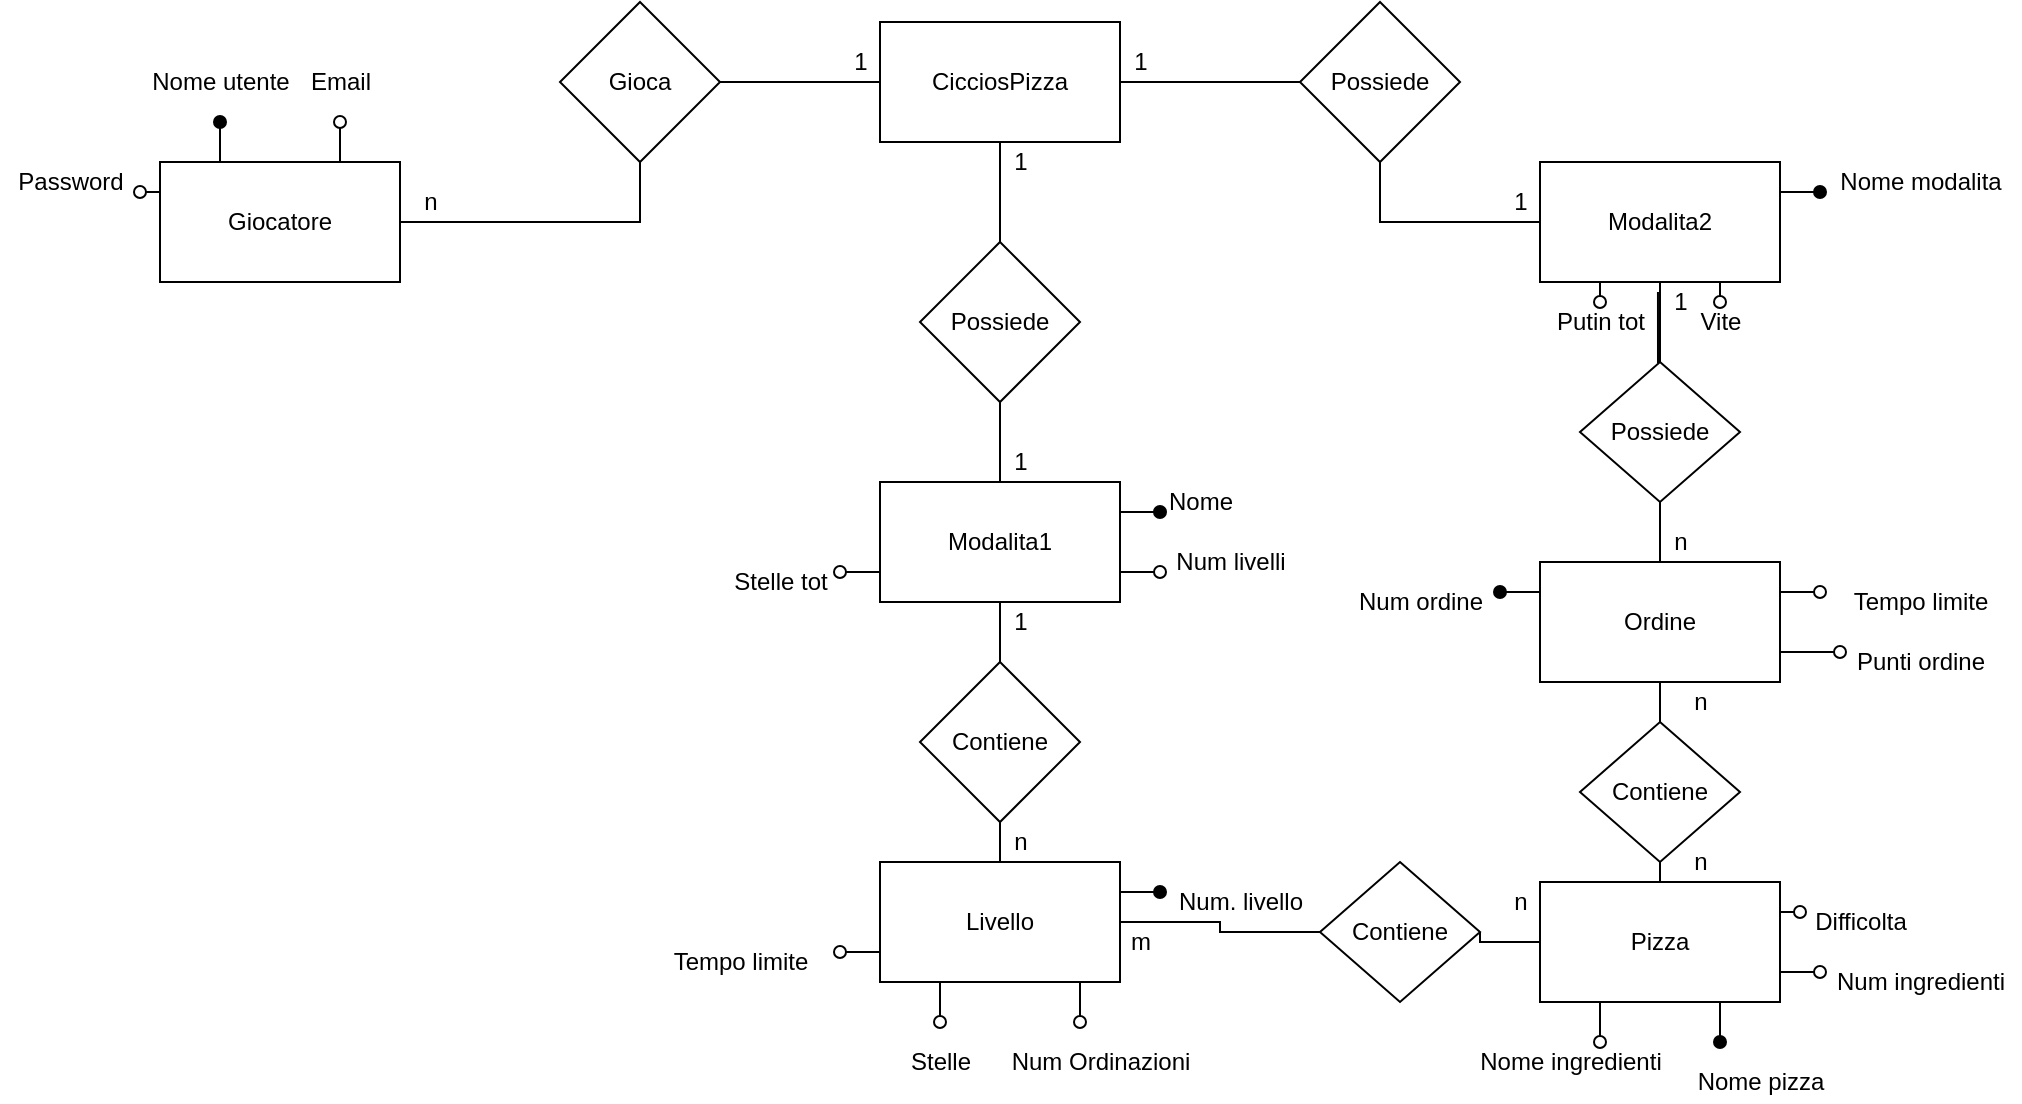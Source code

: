 <mxfile version="13.9.9" type="device"><diagram id="cnMXNC3sdnmXUYBM5H4S" name="Page-1"><mxGraphModel dx="1422" dy="822" grid="1" gridSize="10" guides="1" tooltips="1" connect="1" arrows="1" fold="1" page="1" pageScale="1" pageWidth="1200" pageHeight="1920" math="0" shadow="0"><root><mxCell id="0"/><mxCell id="1" parent="0"/><mxCell id="T0V39bBdvxAMXB4VHT4W-7" style="edgeStyle=orthogonalEdgeStyle;rounded=0;orthogonalLoop=1;jettySize=auto;html=1;entryX=1;entryY=0.5;entryDx=0;entryDy=0;endArrow=none;endFill=0;" parent="1" source="T0V39bBdvxAMXB4VHT4W-1" target="T0V39bBdvxAMXB4VHT4W-5" edge="1"><mxGeometry relative="1" as="geometry"/></mxCell><mxCell id="T0V39bBdvxAMXB4VHT4W-9" style="edgeStyle=orthogonalEdgeStyle;rounded=0;orthogonalLoop=1;jettySize=auto;html=1;entryX=0;entryY=0.5;entryDx=0;entryDy=0;endArrow=none;endFill=0;" parent="1" source="T0V39bBdvxAMXB4VHT4W-1" target="T0V39bBdvxAMXB4VHT4W-8" edge="1"><mxGeometry relative="1" as="geometry"/></mxCell><mxCell id="T0V39bBdvxAMXB4VHT4W-1" value="CicciosPizza" style="rounded=0;whiteSpace=wrap;html=1;" parent="1" vertex="1"><mxGeometry x="520" y="120" width="120" height="60" as="geometry"/></mxCell><mxCell id="T0V39bBdvxAMXB4VHT4W-6" style="edgeStyle=orthogonalEdgeStyle;rounded=0;orthogonalLoop=1;jettySize=auto;html=1;entryX=0.5;entryY=1;entryDx=0;entryDy=0;endArrow=none;endFill=0;" parent="1" source="T0V39bBdvxAMXB4VHT4W-2" target="T0V39bBdvxAMXB4VHT4W-5" edge="1"><mxGeometry relative="1" as="geometry"/></mxCell><mxCell id="kJz4XrJn4wJyHAeXdP0z-55" style="edgeStyle=orthogonalEdgeStyle;rounded=0;orthogonalLoop=1;jettySize=auto;html=1;exitX=0.25;exitY=0;exitDx=0;exitDy=0;endArrow=oval;endFill=1;" edge="1" parent="1" source="T0V39bBdvxAMXB4VHT4W-2"><mxGeometry relative="1" as="geometry"><mxPoint x="190" y="170" as="targetPoint"/></mxGeometry></mxCell><mxCell id="kJz4XrJn4wJyHAeXdP0z-57" style="edgeStyle=orthogonalEdgeStyle;rounded=0;orthogonalLoop=1;jettySize=auto;html=1;exitX=0.75;exitY=0;exitDx=0;exitDy=0;endArrow=oval;endFill=0;" edge="1" parent="1" source="T0V39bBdvxAMXB4VHT4W-2"><mxGeometry relative="1" as="geometry"><mxPoint x="250" y="170" as="targetPoint"/></mxGeometry></mxCell><mxCell id="kJz4XrJn4wJyHAeXdP0z-59" style="edgeStyle=orthogonalEdgeStyle;rounded=0;orthogonalLoop=1;jettySize=auto;html=1;exitX=0;exitY=0.25;exitDx=0;exitDy=0;endArrow=oval;endFill=0;" edge="1" parent="1" source="T0V39bBdvxAMXB4VHT4W-2"><mxGeometry relative="1" as="geometry"><mxPoint x="150" y="205" as="targetPoint"/></mxGeometry></mxCell><mxCell id="T0V39bBdvxAMXB4VHT4W-2" value="Giocatore" style="rounded=0;whiteSpace=wrap;html=1;" parent="1" vertex="1"><mxGeometry x="160" y="190" width="120" height="60" as="geometry"/></mxCell><mxCell id="kJz4XrJn4wJyHAeXdP0z-34" style="edgeStyle=orthogonalEdgeStyle;rounded=0;orthogonalLoop=1;jettySize=auto;html=1;exitX=0.25;exitY=1;exitDx=0;exitDy=0;endArrow=oval;endFill=0;" edge="1" parent="1" source="T0V39bBdvxAMXB4VHT4W-3"><mxGeometry relative="1" as="geometry"><mxPoint x="880" y="260" as="targetPoint"/></mxGeometry></mxCell><mxCell id="kJz4XrJn4wJyHAeXdP0z-36" style="edgeStyle=orthogonalEdgeStyle;rounded=0;orthogonalLoop=1;jettySize=auto;html=1;exitX=0.75;exitY=1;exitDx=0;exitDy=0;endArrow=oval;endFill=0;" edge="1" parent="1" source="T0V39bBdvxAMXB4VHT4W-3"><mxGeometry relative="1" as="geometry"><mxPoint x="940" y="260" as="targetPoint"/></mxGeometry></mxCell><mxCell id="kJz4XrJn4wJyHAeXdP0z-38" style="edgeStyle=orthogonalEdgeStyle;rounded=0;orthogonalLoop=1;jettySize=auto;html=1;exitX=1;exitY=0.25;exitDx=0;exitDy=0;endArrow=oval;endFill=1;" edge="1" parent="1" source="T0V39bBdvxAMXB4VHT4W-3"><mxGeometry relative="1" as="geometry"><mxPoint x="990" y="205" as="targetPoint"/></mxGeometry></mxCell><mxCell id="T0V39bBdvxAMXB4VHT4W-3" value="Modalita2" style="rounded=0;whiteSpace=wrap;html=1;" parent="1" vertex="1"><mxGeometry x="850" y="190" width="120" height="60" as="geometry"/></mxCell><mxCell id="T0V39bBdvxAMXB4VHT4W-5" value="Gioca" style="rhombus;whiteSpace=wrap;html=1;" parent="1" vertex="1"><mxGeometry x="360" y="110" width="80" height="80" as="geometry"/></mxCell><mxCell id="T0V39bBdvxAMXB4VHT4W-10" style="edgeStyle=orthogonalEdgeStyle;rounded=0;orthogonalLoop=1;jettySize=auto;html=1;entryX=0.5;entryY=0;entryDx=0;entryDy=0;endArrow=none;endFill=0;" parent="1" source="T0V39bBdvxAMXB4VHT4W-8" target="T0V39bBdvxAMXB4VHT4W-3" edge="1"><mxGeometry relative="1" as="geometry"><Array as="points"><mxPoint x="770" y="220"/><mxPoint x="850" y="220"/><mxPoint x="850" y="190"/></Array></mxGeometry></mxCell><mxCell id="T0V39bBdvxAMXB4VHT4W-8" value="Possiede" style="rhombus;whiteSpace=wrap;html=1;" parent="1" vertex="1"><mxGeometry x="730" y="110" width="80" height="80" as="geometry"/></mxCell><mxCell id="T0V39bBdvxAMXB4VHT4W-16" value="" style="edgeStyle=orthogonalEdgeStyle;rounded=0;orthogonalLoop=1;jettySize=auto;html=1;endArrow=none;endFill=0;" parent="1" source="T0V39bBdvxAMXB4VHT4W-11" target="T0V39bBdvxAMXB4VHT4W-12" edge="1"><mxGeometry relative="1" as="geometry"/></mxCell><mxCell id="kJz4XrJn4wJyHAeXdP0z-2" style="edgeStyle=orthogonalEdgeStyle;rounded=0;orthogonalLoop=1;jettySize=auto;html=1;exitX=1;exitY=0.25;exitDx=0;exitDy=0;endArrow=oval;endFill=1;" edge="1" parent="1" source="T0V39bBdvxAMXB4VHT4W-11"><mxGeometry relative="1" as="geometry"><mxPoint x="660" y="365" as="targetPoint"/></mxGeometry></mxCell><mxCell id="kJz4XrJn4wJyHAeXdP0z-14" style="edgeStyle=orthogonalEdgeStyle;rounded=0;orthogonalLoop=1;jettySize=auto;html=1;exitX=1;exitY=0.75;exitDx=0;exitDy=0;endArrow=oval;endFill=0;" edge="1" parent="1" source="T0V39bBdvxAMXB4VHT4W-11"><mxGeometry relative="1" as="geometry"><mxPoint x="660" y="395" as="targetPoint"/></mxGeometry></mxCell><mxCell id="kJz4XrJn4wJyHAeXdP0z-24" style="edgeStyle=orthogonalEdgeStyle;rounded=0;orthogonalLoop=1;jettySize=auto;html=1;exitX=0;exitY=0.75;exitDx=0;exitDy=0;endArrow=oval;endFill=0;" edge="1" parent="1" source="T0V39bBdvxAMXB4VHT4W-11"><mxGeometry relative="1" as="geometry"><mxPoint x="500" y="395" as="targetPoint"/></mxGeometry></mxCell><mxCell id="T0V39bBdvxAMXB4VHT4W-11" value="Modalita1" style="rounded=0;whiteSpace=wrap;html=1;" parent="1" vertex="1"><mxGeometry x="520" y="350" width="120" height="60" as="geometry"/></mxCell><mxCell id="T0V39bBdvxAMXB4VHT4W-14" value="" style="edgeStyle=orthogonalEdgeStyle;rounded=0;orthogonalLoop=1;jettySize=auto;html=1;endArrow=none;endFill=0;" parent="1" source="T0V39bBdvxAMXB4VHT4W-12" target="T0V39bBdvxAMXB4VHT4W-1" edge="1"><mxGeometry relative="1" as="geometry"/></mxCell><mxCell id="T0V39bBdvxAMXB4VHT4W-12" value="Possiede" style="rhombus;whiteSpace=wrap;html=1;" parent="1" vertex="1"><mxGeometry x="540" y="230" width="80" height="80" as="geometry"/></mxCell><mxCell id="kJz4XrJn4wJyHAeXdP0z-3" value="Nome" style="text;html=1;align=center;verticalAlign=middle;resizable=0;points=[];autosize=1;" vertex="1" parent="1"><mxGeometry x="655" y="350" width="50" height="20" as="geometry"/></mxCell><mxCell id="kJz4XrJn4wJyHAeXdP0z-11" style="edgeStyle=orthogonalEdgeStyle;rounded=0;orthogonalLoop=1;jettySize=auto;html=1;exitX=1;exitY=0.25;exitDx=0;exitDy=0;endArrow=oval;endFill=1;" edge="1" parent="1" source="kJz4XrJn4wJyHAeXdP0z-6"><mxGeometry relative="1" as="geometry"><mxPoint x="660" y="555" as="targetPoint"/></mxGeometry></mxCell><mxCell id="kJz4XrJn4wJyHAeXdP0z-17" style="edgeStyle=orthogonalEdgeStyle;rounded=0;orthogonalLoop=1;jettySize=auto;html=1;exitX=0.75;exitY=1;exitDx=0;exitDy=0;endArrow=oval;endFill=0;" edge="1" parent="1" source="kJz4XrJn4wJyHAeXdP0z-6"><mxGeometry relative="1" as="geometry"><mxPoint x="620" y="620" as="targetPoint"/></mxGeometry></mxCell><mxCell id="kJz4XrJn4wJyHAeXdP0z-20" style="edgeStyle=orthogonalEdgeStyle;rounded=0;orthogonalLoop=1;jettySize=auto;html=1;exitX=0.25;exitY=1;exitDx=0;exitDy=0;endArrow=oval;endFill=0;" edge="1" parent="1" source="kJz4XrJn4wJyHAeXdP0z-6"><mxGeometry relative="1" as="geometry"><mxPoint x="550" y="620" as="targetPoint"/></mxGeometry></mxCell><mxCell id="kJz4XrJn4wJyHAeXdP0z-76" style="edgeStyle=orthogonalEdgeStyle;rounded=0;orthogonalLoop=1;jettySize=auto;html=1;exitX=0;exitY=0.75;exitDx=0;exitDy=0;entryX=1.125;entryY=0.25;entryDx=0;entryDy=0;entryPerimeter=0;endArrow=oval;endFill=0;" edge="1" parent="1" source="kJz4XrJn4wJyHAeXdP0z-6" target="kJz4XrJn4wJyHAeXdP0z-16"><mxGeometry relative="1" as="geometry"/></mxCell><mxCell id="kJz4XrJn4wJyHAeXdP0z-6" value="Livello" style="rounded=0;whiteSpace=wrap;html=1;" vertex="1" parent="1"><mxGeometry x="520" y="540" width="120" height="60" as="geometry"/></mxCell><mxCell id="kJz4XrJn4wJyHAeXdP0z-8" style="edgeStyle=orthogonalEdgeStyle;rounded=0;orthogonalLoop=1;jettySize=auto;html=1;entryX=0.5;entryY=1;entryDx=0;entryDy=0;endArrow=none;endFill=0;" edge="1" parent="1" source="kJz4XrJn4wJyHAeXdP0z-7" target="T0V39bBdvxAMXB4VHT4W-11"><mxGeometry relative="1" as="geometry"/></mxCell><mxCell id="kJz4XrJn4wJyHAeXdP0z-9" style="edgeStyle=orthogonalEdgeStyle;rounded=0;orthogonalLoop=1;jettySize=auto;html=1;exitX=0.5;exitY=1;exitDx=0;exitDy=0;entryX=0.5;entryY=0;entryDx=0;entryDy=0;endArrow=none;endFill=0;" edge="1" parent="1" source="kJz4XrJn4wJyHAeXdP0z-7" target="kJz4XrJn4wJyHAeXdP0z-6"><mxGeometry relative="1" as="geometry"/></mxCell><mxCell id="kJz4XrJn4wJyHAeXdP0z-7" value="Contiene" style="rhombus;whiteSpace=wrap;html=1;" vertex="1" parent="1"><mxGeometry x="540" y="440" width="80" height="80" as="geometry"/></mxCell><mxCell id="kJz4XrJn4wJyHAeXdP0z-12" value="Num. livello" style="text;html=1;align=center;verticalAlign=middle;resizable=0;points=[];autosize=1;" vertex="1" parent="1"><mxGeometry x="660" y="550" width="80" height="20" as="geometry"/></mxCell><mxCell id="kJz4XrJn4wJyHAeXdP0z-15" value="Num livelli" style="text;html=1;align=center;verticalAlign=middle;resizable=0;points=[];autosize=1;" vertex="1" parent="1"><mxGeometry x="660" y="380" width="70" height="20" as="geometry"/></mxCell><mxCell id="kJz4XrJn4wJyHAeXdP0z-16" value="Tempo limite" style="text;html=1;align=center;verticalAlign=middle;resizable=0;points=[];autosize=1;" vertex="1" parent="1"><mxGeometry x="410" y="580" width="80" height="20" as="geometry"/></mxCell><mxCell id="kJz4XrJn4wJyHAeXdP0z-18" value="Num Ordinazioni" style="text;html=1;align=center;verticalAlign=middle;resizable=0;points=[];autosize=1;" vertex="1" parent="1"><mxGeometry x="580" y="630" width="100" height="20" as="geometry"/></mxCell><mxCell id="kJz4XrJn4wJyHAeXdP0z-61" style="edgeStyle=orthogonalEdgeStyle;rounded=0;orthogonalLoop=1;jettySize=auto;html=1;exitX=1;exitY=0.25;exitDx=0;exitDy=0;endArrow=oval;endFill=0;" edge="1" parent="1" source="kJz4XrJn4wJyHAeXdP0z-19"><mxGeometry relative="1" as="geometry"><mxPoint x="980" y="565" as="targetPoint"/></mxGeometry></mxCell><mxCell id="kJz4XrJn4wJyHAeXdP0z-63" style="edgeStyle=orthogonalEdgeStyle;rounded=0;orthogonalLoop=1;jettySize=auto;html=1;exitX=1;exitY=0.75;exitDx=0;exitDy=0;endArrow=oval;endFill=0;" edge="1" parent="1" source="kJz4XrJn4wJyHAeXdP0z-19"><mxGeometry relative="1" as="geometry"><mxPoint x="990" y="595" as="targetPoint"/></mxGeometry></mxCell><mxCell id="kJz4XrJn4wJyHAeXdP0z-65" style="edgeStyle=orthogonalEdgeStyle;rounded=0;orthogonalLoop=1;jettySize=auto;html=1;exitX=0.75;exitY=1;exitDx=0;exitDy=0;endArrow=oval;endFill=1;" edge="1" parent="1" source="kJz4XrJn4wJyHAeXdP0z-19"><mxGeometry relative="1" as="geometry"><mxPoint x="940" y="630" as="targetPoint"/></mxGeometry></mxCell><mxCell id="kJz4XrJn4wJyHAeXdP0z-70" style="edgeStyle=orthogonalEdgeStyle;rounded=0;orthogonalLoop=1;jettySize=auto;html=1;exitX=0.25;exitY=1;exitDx=0;exitDy=0;endArrow=oval;endFill=0;" edge="1" parent="1" source="kJz4XrJn4wJyHAeXdP0z-19"><mxGeometry relative="1" as="geometry"><mxPoint x="880" y="630" as="targetPoint"/></mxGeometry></mxCell><mxCell id="kJz4XrJn4wJyHAeXdP0z-78" style="edgeStyle=orthogonalEdgeStyle;rounded=0;orthogonalLoop=1;jettySize=auto;html=1;exitX=0;exitY=0.5;exitDx=0;exitDy=0;entryX=1;entryY=0.5;entryDx=0;entryDy=0;endArrow=none;endFill=0;" edge="1" parent="1" source="kJz4XrJn4wJyHAeXdP0z-19" target="kJz4XrJn4wJyHAeXdP0z-68"><mxGeometry relative="1" as="geometry"/></mxCell><mxCell id="kJz4XrJn4wJyHAeXdP0z-80" style="edgeStyle=orthogonalEdgeStyle;rounded=0;orthogonalLoop=1;jettySize=auto;html=1;exitX=0.5;exitY=0;exitDx=0;exitDy=0;entryX=0.5;entryY=1;entryDx=0;entryDy=0;endArrow=none;endFill=0;" edge="1" parent="1" source="kJz4XrJn4wJyHAeXdP0z-19" target="kJz4XrJn4wJyHAeXdP0z-67"><mxGeometry relative="1" as="geometry"/></mxCell><mxCell id="kJz4XrJn4wJyHAeXdP0z-19" value="Pizza" style="rounded=0;whiteSpace=wrap;html=1;" vertex="1" parent="1"><mxGeometry x="850" y="550" width="120" height="60" as="geometry"/></mxCell><mxCell id="kJz4XrJn4wJyHAeXdP0z-21" value="Stelle" style="text;html=1;align=center;verticalAlign=middle;resizable=0;points=[];autosize=1;" vertex="1" parent="1"><mxGeometry x="525" y="630" width="50" height="20" as="geometry"/></mxCell><mxCell id="kJz4XrJn4wJyHAeXdP0z-25" value="Stelle tot" style="text;html=1;align=center;verticalAlign=middle;resizable=0;points=[];autosize=1;" vertex="1" parent="1"><mxGeometry x="440" y="390" width="60" height="20" as="geometry"/></mxCell><mxCell id="kJz4XrJn4wJyHAeXdP0z-26" value="1" style="text;html=1;align=center;verticalAlign=middle;resizable=0;points=[];autosize=1;" vertex="1" parent="1"><mxGeometry x="580" y="410" width="20" height="20" as="geometry"/></mxCell><mxCell id="kJz4XrJn4wJyHAeXdP0z-27" value="n" style="text;html=1;align=center;verticalAlign=middle;resizable=0;points=[];autosize=1;" vertex="1" parent="1"><mxGeometry x="580" y="520" width="20" height="20" as="geometry"/></mxCell><mxCell id="kJz4XrJn4wJyHAeXdP0z-28" value="1" style="text;html=1;align=center;verticalAlign=middle;resizable=0;points=[];autosize=1;" vertex="1" parent="1"><mxGeometry x="580" y="330" width="20" height="20" as="geometry"/></mxCell><mxCell id="kJz4XrJn4wJyHAeXdP0z-29" value="1" style="text;html=1;align=center;verticalAlign=middle;resizable=0;points=[];autosize=1;" vertex="1" parent="1"><mxGeometry x="580" y="180" width="20" height="20" as="geometry"/></mxCell><mxCell id="kJz4XrJn4wJyHAeXdP0z-30" value="1" style="text;html=1;align=center;verticalAlign=middle;resizable=0;points=[];autosize=1;" vertex="1" parent="1"><mxGeometry x="830" y="200" width="20" height="20" as="geometry"/></mxCell><mxCell id="kJz4XrJn4wJyHAeXdP0z-31" value="1" style="text;html=1;align=center;verticalAlign=middle;resizable=0;points=[];autosize=1;" vertex="1" parent="1"><mxGeometry x="640" y="130" width="20" height="20" as="geometry"/></mxCell><mxCell id="kJz4XrJn4wJyHAeXdP0z-32" value="1" style="text;html=1;align=center;verticalAlign=middle;resizable=0;points=[];autosize=1;" vertex="1" parent="1"><mxGeometry x="500" y="130" width="20" height="20" as="geometry"/></mxCell><mxCell id="kJz4XrJn4wJyHAeXdP0z-33" value="n" style="text;html=1;align=center;verticalAlign=middle;resizable=0;points=[];autosize=1;" vertex="1" parent="1"><mxGeometry x="285" y="200" width="20" height="20" as="geometry"/></mxCell><mxCell id="kJz4XrJn4wJyHAeXdP0z-35" value="Putin tot" style="text;html=1;align=center;verticalAlign=middle;resizable=0;points=[];autosize=1;" vertex="1" parent="1"><mxGeometry x="850" y="260" width="60" height="20" as="geometry"/></mxCell><mxCell id="kJz4XrJn4wJyHAeXdP0z-37" value="Vite" style="text;html=1;align=center;verticalAlign=middle;resizable=0;points=[];autosize=1;" vertex="1" parent="1"><mxGeometry x="920" y="260" width="40" height="20" as="geometry"/></mxCell><mxCell id="kJz4XrJn4wJyHAeXdP0z-39" value="Nome modalita" style="text;html=1;align=center;verticalAlign=middle;resizable=0;points=[];autosize=1;" vertex="1" parent="1"><mxGeometry x="990" y="190" width="100" height="20" as="geometry"/></mxCell><mxCell id="kJz4XrJn4wJyHAeXdP0z-42" style="edgeStyle=orthogonalEdgeStyle;rounded=0;orthogonalLoop=1;jettySize=auto;html=1;exitX=0.5;exitY=0;exitDx=0;exitDy=0;entryX=0.5;entryY=1;entryDx=0;entryDy=0;endArrow=none;endFill=0;" edge="1" parent="1" source="kJz4XrJn4wJyHAeXdP0z-40" target="kJz4XrJn4wJyHAeXdP0z-41"><mxGeometry relative="1" as="geometry"/></mxCell><mxCell id="kJz4XrJn4wJyHAeXdP0z-45" style="edgeStyle=orthogonalEdgeStyle;rounded=0;orthogonalLoop=1;jettySize=auto;html=1;exitX=1;exitY=0.25;exitDx=0;exitDy=0;endArrow=oval;endFill=0;" edge="1" parent="1" source="kJz4XrJn4wJyHAeXdP0z-40"><mxGeometry relative="1" as="geometry"><mxPoint x="990" y="405" as="targetPoint"/></mxGeometry></mxCell><mxCell id="kJz4XrJn4wJyHAeXdP0z-47" style="edgeStyle=orthogonalEdgeStyle;rounded=0;orthogonalLoop=1;jettySize=auto;html=1;exitX=1;exitY=0.75;exitDx=0;exitDy=0;endArrow=oval;endFill=0;" edge="1" parent="1" source="kJz4XrJn4wJyHAeXdP0z-40"><mxGeometry relative="1" as="geometry"><mxPoint x="1000" y="435" as="targetPoint"/></mxGeometry></mxCell><mxCell id="kJz4XrJn4wJyHAeXdP0z-51" style="edgeStyle=orthogonalEdgeStyle;rounded=0;orthogonalLoop=1;jettySize=auto;html=1;exitX=0;exitY=0.25;exitDx=0;exitDy=0;endArrow=oval;endFill=1;" edge="1" parent="1" source="kJz4XrJn4wJyHAeXdP0z-40"><mxGeometry relative="1" as="geometry"><mxPoint x="830" y="405" as="targetPoint"/></mxGeometry></mxCell><mxCell id="kJz4XrJn4wJyHAeXdP0z-40" value="Ordine" style="rounded=0;whiteSpace=wrap;html=1;" vertex="1" parent="1"><mxGeometry x="850" y="390" width="120" height="60" as="geometry"/></mxCell><mxCell id="kJz4XrJn4wJyHAeXdP0z-43" style="edgeStyle=orthogonalEdgeStyle;rounded=0;orthogonalLoop=1;jettySize=auto;html=1;exitX=0.5;exitY=0;exitDx=0;exitDy=0;entryX=0.983;entryY=-0.25;entryDx=0;entryDy=0;entryPerimeter=0;endArrow=none;endFill=0;" edge="1" parent="1" source="kJz4XrJn4wJyHAeXdP0z-41" target="kJz4XrJn4wJyHAeXdP0z-35"><mxGeometry relative="1" as="geometry"/></mxCell><mxCell id="kJz4XrJn4wJyHAeXdP0z-44" style="edgeStyle=orthogonalEdgeStyle;rounded=0;orthogonalLoop=1;jettySize=auto;html=1;endArrow=none;endFill=0;" edge="1" parent="1" source="kJz4XrJn4wJyHAeXdP0z-41" target="T0V39bBdvxAMXB4VHT4W-3"><mxGeometry relative="1" as="geometry"/></mxCell><mxCell id="kJz4XrJn4wJyHAeXdP0z-41" value="Possiede" style="rhombus;whiteSpace=wrap;html=1;" vertex="1" parent="1"><mxGeometry x="870" y="290" width="80" height="70" as="geometry"/></mxCell><mxCell id="kJz4XrJn4wJyHAeXdP0z-46" value="Tempo limite" style="text;html=1;align=center;verticalAlign=middle;resizable=0;points=[];autosize=1;" vertex="1" parent="1"><mxGeometry x="1000" y="400" width="80" height="20" as="geometry"/></mxCell><mxCell id="kJz4XrJn4wJyHAeXdP0z-48" value="Punti ordine" style="text;html=1;align=center;verticalAlign=middle;resizable=0;points=[];autosize=1;" vertex="1" parent="1"><mxGeometry x="1000" y="430" width="80" height="20" as="geometry"/></mxCell><mxCell id="kJz4XrJn4wJyHAeXdP0z-52" value="Num ordine" style="text;html=1;align=center;verticalAlign=middle;resizable=0;points=[];autosize=1;" vertex="1" parent="1"><mxGeometry x="750" y="400" width="80" height="20" as="geometry"/></mxCell><mxCell id="kJz4XrJn4wJyHAeXdP0z-53" value="1" style="text;html=1;align=center;verticalAlign=middle;resizable=0;points=[];autosize=1;" vertex="1" parent="1"><mxGeometry x="910" y="250" width="20" height="20" as="geometry"/></mxCell><mxCell id="kJz4XrJn4wJyHAeXdP0z-54" value="n" style="text;html=1;align=center;verticalAlign=middle;resizable=0;points=[];autosize=1;" vertex="1" parent="1"><mxGeometry x="910" y="370" width="20" height="20" as="geometry"/></mxCell><mxCell id="kJz4XrJn4wJyHAeXdP0z-56" value="Nome utente" style="text;html=1;align=center;verticalAlign=middle;resizable=0;points=[];autosize=1;" vertex="1" parent="1"><mxGeometry x="150" y="140" width="80" height="20" as="geometry"/></mxCell><mxCell id="kJz4XrJn4wJyHAeXdP0z-58" value="Email" style="text;html=1;align=center;verticalAlign=middle;resizable=0;points=[];autosize=1;" vertex="1" parent="1"><mxGeometry x="225" y="140" width="50" height="20" as="geometry"/></mxCell><mxCell id="kJz4XrJn4wJyHAeXdP0z-60" value="Password" style="text;html=1;align=center;verticalAlign=middle;resizable=0;points=[];autosize=1;" vertex="1" parent="1"><mxGeometry x="80" y="190" width="70" height="20" as="geometry"/></mxCell><mxCell id="kJz4XrJn4wJyHAeXdP0z-62" value="Difficolta" style="text;html=1;align=center;verticalAlign=middle;resizable=0;points=[];autosize=1;" vertex="1" parent="1"><mxGeometry x="980" y="560" width="60" height="20" as="geometry"/></mxCell><mxCell id="kJz4XrJn4wJyHAeXdP0z-64" value="Num ingredienti" style="text;html=1;align=center;verticalAlign=middle;resizable=0;points=[];autosize=1;" vertex="1" parent="1"><mxGeometry x="990" y="590" width="100" height="20" as="geometry"/></mxCell><mxCell id="kJz4XrJn4wJyHAeXdP0z-66" value="Nome pizza" style="text;html=1;align=center;verticalAlign=middle;resizable=0;points=[];autosize=1;" vertex="1" parent="1"><mxGeometry x="920" y="640" width="80" height="20" as="geometry"/></mxCell><mxCell id="kJz4XrJn4wJyHAeXdP0z-79" style="edgeStyle=orthogonalEdgeStyle;rounded=0;orthogonalLoop=1;jettySize=auto;html=1;exitX=0.5;exitY=0;exitDx=0;exitDy=0;entryX=0.5;entryY=1;entryDx=0;entryDy=0;endArrow=none;endFill=0;" edge="1" parent="1" source="kJz4XrJn4wJyHAeXdP0z-67" target="kJz4XrJn4wJyHAeXdP0z-40"><mxGeometry relative="1" as="geometry"/></mxCell><mxCell id="kJz4XrJn4wJyHAeXdP0z-67" value="Contiene" style="rhombus;whiteSpace=wrap;html=1;" vertex="1" parent="1"><mxGeometry x="870" y="470" width="80" height="70" as="geometry"/></mxCell><mxCell id="kJz4XrJn4wJyHAeXdP0z-75" style="edgeStyle=orthogonalEdgeStyle;rounded=0;orthogonalLoop=1;jettySize=auto;html=1;exitX=0;exitY=0.5;exitDx=0;exitDy=0;entryX=1;entryY=0.5;entryDx=0;entryDy=0;endArrow=none;endFill=0;" edge="1" parent="1" source="kJz4XrJn4wJyHAeXdP0z-68" target="kJz4XrJn4wJyHAeXdP0z-6"><mxGeometry relative="1" as="geometry"/></mxCell><mxCell id="kJz4XrJn4wJyHAeXdP0z-68" value="Contiene" style="rhombus;whiteSpace=wrap;html=1;" vertex="1" parent="1"><mxGeometry x="740" y="540" width="80" height="70" as="geometry"/></mxCell><mxCell id="kJz4XrJn4wJyHAeXdP0z-71" value="Nome ingredienti" style="text;html=1;align=center;verticalAlign=middle;resizable=0;points=[];autosize=1;" vertex="1" parent="1"><mxGeometry x="810" y="630" width="110" height="20" as="geometry"/></mxCell><mxCell id="kJz4XrJn4wJyHAeXdP0z-72" value="n" style="text;html=1;align=center;verticalAlign=middle;resizable=0;points=[];autosize=1;" vertex="1" parent="1"><mxGeometry x="830" y="550" width="20" height="20" as="geometry"/></mxCell><mxCell id="kJz4XrJn4wJyHAeXdP0z-73" value="n" style="text;html=1;align=center;verticalAlign=middle;resizable=0;points=[];autosize=1;" vertex="1" parent="1"><mxGeometry x="920" y="530" width="20" height="20" as="geometry"/></mxCell><mxCell id="kJz4XrJn4wJyHAeXdP0z-74" value="n" style="text;html=1;align=center;verticalAlign=middle;resizable=0;points=[];autosize=1;" vertex="1" parent="1"><mxGeometry x="920" y="450" width="20" height="20" as="geometry"/></mxCell><mxCell id="kJz4XrJn4wJyHAeXdP0z-77" value="m" style="text;html=1;align=center;verticalAlign=middle;resizable=0;points=[];autosize=1;" vertex="1" parent="1"><mxGeometry x="635" y="570" width="30" height="20" as="geometry"/></mxCell></root></mxGraphModel></diagram></mxfile>